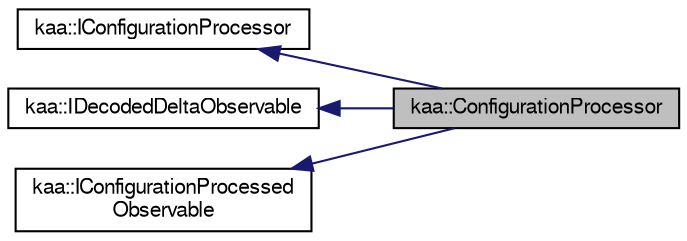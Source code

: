digraph "kaa::ConfigurationProcessor"
{
  bgcolor="transparent";
  edge [fontname="FreeSans",fontsize="10",labelfontname="FreeSans",labelfontsize="10"];
  node [fontname="FreeSans",fontsize="10",shape=record];
  rankdir="LR";
  Node1 [label="kaa::ConfigurationProcessor",height=0.2,width=0.4,color="black", fillcolor="grey75", style="filled" fontcolor="black"];
  Node2 -> Node1 [dir="back",color="midnightblue",fontsize="10",style="solid",fontname="FreeSans"];
  Node2 [label="kaa::IConfigurationProcessor",height=0.2,width=0.4,color="black",URL="$classkaa_1_1IConfigurationProcessor.html"];
  Node3 -> Node1 [dir="back",color="midnightblue",fontsize="10",style="solid",fontname="FreeSans"];
  Node3 [label="kaa::IDecodedDeltaObservable",height=0.2,width=0.4,color="black",URL="$classkaa_1_1IDecodedDeltaObservable.html"];
  Node4 -> Node1 [dir="back",color="midnightblue",fontsize="10",style="solid",fontname="FreeSans"];
  Node4 [label="kaa::IConfigurationProcessed\lObservable",height=0.2,width=0.4,color="black",URL="$classkaa_1_1IConfigurationProcessedObservable.html"];
}
